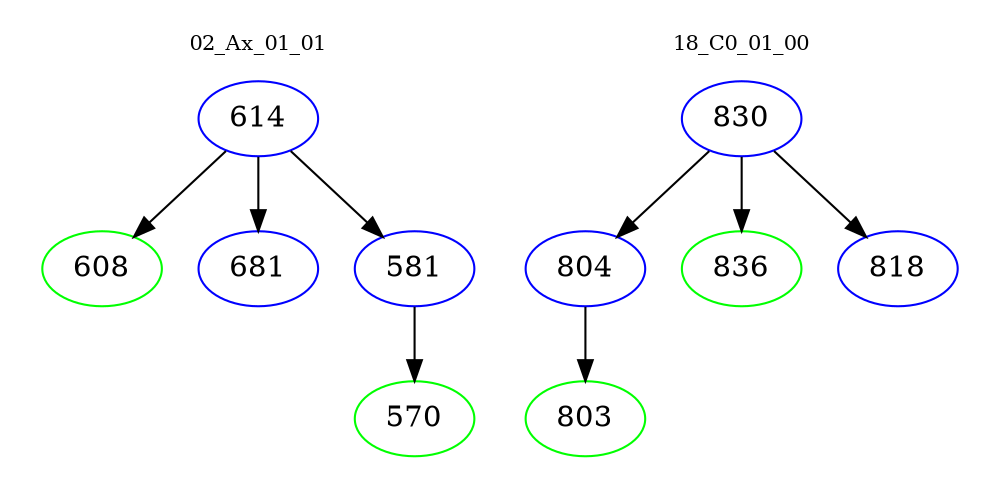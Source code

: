 digraph{
subgraph cluster_0 {
color = white
label = "02_Ax_01_01";
fontsize=10;
T0_614 [label="614", color="blue"]
T0_614 -> T0_608 [color="black"]
T0_608 [label="608", color="green"]
T0_614 -> T0_681 [color="black"]
T0_681 [label="681", color="blue"]
T0_614 -> T0_581 [color="black"]
T0_581 [label="581", color="blue"]
T0_581 -> T0_570 [color="black"]
T0_570 [label="570", color="green"]
}
subgraph cluster_1 {
color = white
label = "18_C0_01_00";
fontsize=10;
T1_830 [label="830", color="blue"]
T1_830 -> T1_804 [color="black"]
T1_804 [label="804", color="blue"]
T1_804 -> T1_803 [color="black"]
T1_803 [label="803", color="green"]
T1_830 -> T1_836 [color="black"]
T1_836 [label="836", color="green"]
T1_830 -> T1_818 [color="black"]
T1_818 [label="818", color="blue"]
}
}
